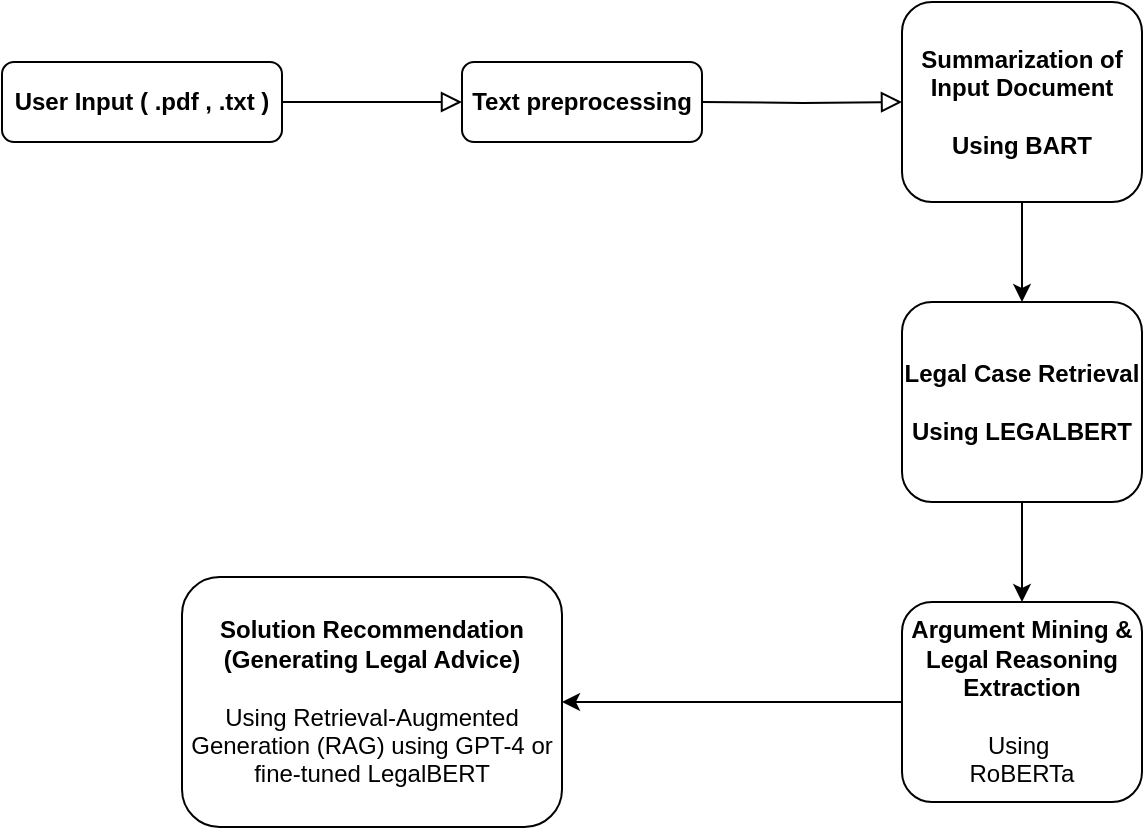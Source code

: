 <mxfile version="26.0.16">
  <diagram id="C5RBs43oDa-KdzZeNtuy" name="Page-1">
    <mxGraphModel dx="785" dy="449" grid="1" gridSize="10" guides="1" tooltips="1" connect="1" arrows="1" fold="1" page="1" pageScale="1" pageWidth="827" pageHeight="1169" math="0" shadow="0">
      <root>
        <mxCell id="WIyWlLk6GJQsqaUBKTNV-0" />
        <mxCell id="WIyWlLk6GJQsqaUBKTNV-1" parent="WIyWlLk6GJQsqaUBKTNV-0" />
        <mxCell id="WIyWlLk6GJQsqaUBKTNV-2" value="" style="rounded=0;html=1;jettySize=auto;orthogonalLoop=1;fontSize=11;endArrow=block;endFill=0;endSize=8;strokeWidth=1;shadow=0;labelBackgroundColor=none;edgeStyle=orthogonalEdgeStyle;entryX=0;entryY=0.5;entryDx=0;entryDy=0;" parent="WIyWlLk6GJQsqaUBKTNV-1" source="WIyWlLk6GJQsqaUBKTNV-3" target="WIyWlLk6GJQsqaUBKTNV-7" edge="1">
          <mxGeometry relative="1" as="geometry">
            <mxPoint x="220" y="170" as="targetPoint" />
          </mxGeometry>
        </mxCell>
        <mxCell id="WIyWlLk6GJQsqaUBKTNV-3" value="&lt;b&gt;User Input ( .pdf , .txt )&lt;/b&gt;" style="rounded=1;whiteSpace=wrap;html=1;fontSize=12;glass=0;strokeWidth=1;shadow=0;" parent="WIyWlLk6GJQsqaUBKTNV-1" vertex="1">
          <mxGeometry x="20" y="110" width="140" height="40" as="geometry" />
        </mxCell>
        <mxCell id="WIyWlLk6GJQsqaUBKTNV-7" value="&lt;b&gt;Text preprocessing &lt;/b&gt;" style="rounded=1;whiteSpace=wrap;html=1;fontSize=12;glass=0;strokeWidth=1;shadow=0;" parent="WIyWlLk6GJQsqaUBKTNV-1" vertex="1">
          <mxGeometry x="250" y="110" width="120" height="40" as="geometry" />
        </mxCell>
        <mxCell id="3ZDkNVYUbD9cLQH44O15-0" value="" style="rounded=0;html=1;jettySize=auto;orthogonalLoop=1;fontSize=11;endArrow=block;endFill=0;endSize=8;strokeWidth=1;shadow=0;labelBackgroundColor=none;edgeStyle=orthogonalEdgeStyle;entryX=0;entryY=0.5;entryDx=0;entryDy=0;" edge="1" parent="WIyWlLk6GJQsqaUBKTNV-1" target="3ZDkNVYUbD9cLQH44O15-1">
          <mxGeometry relative="1" as="geometry">
            <mxPoint x="370" y="130" as="sourcePoint" />
            <mxPoint x="430" y="170" as="targetPoint" />
          </mxGeometry>
        </mxCell>
        <mxCell id="3ZDkNVYUbD9cLQH44O15-6" value="" style="edgeStyle=orthogonalEdgeStyle;rounded=0;orthogonalLoop=1;jettySize=auto;html=1;entryX=0.5;entryY=0;entryDx=0;entryDy=0;" edge="1" parent="WIyWlLk6GJQsqaUBKTNV-1" source="3ZDkNVYUbD9cLQH44O15-1">
          <mxGeometry relative="1" as="geometry">
            <mxPoint x="530" y="230" as="targetPoint" />
          </mxGeometry>
        </mxCell>
        <mxCell id="3ZDkNVYUbD9cLQH44O15-1" value="&lt;div&gt;&lt;strong data-end=&quot;862&quot; data-start=&quot;823&quot;&gt;Summarization of Input Document&lt;br&gt;&lt;/strong&gt;&lt;/div&gt;&lt;div&gt;&lt;br&gt;&lt;/div&gt;&lt;div&gt;&lt;strong&gt;Using BART&lt;/strong&gt;&lt;strong data-end=&quot;862&quot; data-start=&quot;823&quot;&gt;&lt;/strong&gt;&lt;/div&gt;" style="rounded=1;whiteSpace=wrap;html=1;fontSize=12;glass=0;strokeWidth=1;shadow=0;" vertex="1" parent="WIyWlLk6GJQsqaUBKTNV-1">
          <mxGeometry x="470" y="80" width="120" height="100" as="geometry" />
        </mxCell>
        <mxCell id="3ZDkNVYUbD9cLQH44O15-8" value="" style="edgeStyle=orthogonalEdgeStyle;rounded=0;orthogonalLoop=1;jettySize=auto;html=1;exitX=0.5;exitY=1;exitDx=0;exitDy=0;" edge="1" parent="WIyWlLk6GJQsqaUBKTNV-1" source="3ZDkNVYUbD9cLQH44O15-11" target="3ZDkNVYUbD9cLQH44O15-7">
          <mxGeometry relative="1" as="geometry">
            <mxPoint x="530" y="270" as="sourcePoint" />
          </mxGeometry>
        </mxCell>
        <mxCell id="3ZDkNVYUbD9cLQH44O15-10" value="" style="edgeStyle=orthogonalEdgeStyle;rounded=0;orthogonalLoop=1;jettySize=auto;html=1;" edge="1" parent="WIyWlLk6GJQsqaUBKTNV-1" source="3ZDkNVYUbD9cLQH44O15-7" target="3ZDkNVYUbD9cLQH44O15-9">
          <mxGeometry relative="1" as="geometry" />
        </mxCell>
        <mxCell id="3ZDkNVYUbD9cLQH44O15-7" value="&lt;div&gt;&lt;strong data-end=&quot;1978&quot; data-start=&quot;1926&quot;&gt;Argument Mining &amp;amp; Legal Reasoning Extraction&lt;/strong&gt;&lt;/div&gt;&lt;div&gt;&lt;strong data-end=&quot;1978&quot; data-start=&quot;1926&quot;&gt;&lt;br&gt;&lt;/strong&gt;&lt;/div&gt;&lt;div&gt;Using&amp;nbsp;&lt;/div&gt;&lt;div&gt;RoBERTa&lt;/div&gt;" style="whiteSpace=wrap;html=1;rounded=1;glass=0;strokeWidth=1;shadow=0;" vertex="1" parent="WIyWlLk6GJQsqaUBKTNV-1">
          <mxGeometry x="470" y="380" width="120" height="100" as="geometry" />
        </mxCell>
        <mxCell id="3ZDkNVYUbD9cLQH44O15-9" value="&lt;div&gt;&lt;b&gt;Solution Recommendation (Generating Legal Advice)&lt;br&gt;&lt;/b&gt;&lt;/div&gt;&lt;div&gt;&lt;b&gt;&lt;br&gt;&lt;/b&gt;&lt;/div&gt;&lt;div&gt;Using Retrieval-Augmented Generation (RAG) using GPT-4 or fine-tuned LegalBERT&lt;/div&gt;" style="whiteSpace=wrap;html=1;rounded=1;glass=0;strokeWidth=1;shadow=0;" vertex="1" parent="WIyWlLk6GJQsqaUBKTNV-1">
          <mxGeometry x="110" y="367.5" width="190" height="125" as="geometry" />
        </mxCell>
        <mxCell id="3ZDkNVYUbD9cLQH44O15-11" value="&lt;div&gt;&lt;b&gt;Legal Case Retrieval&lt;span data-end=&quot;862&quot; data-start=&quot;823&quot;&gt;&lt;br&gt;&lt;/span&gt;&lt;/b&gt;&lt;/div&gt;&lt;div&gt;&lt;br&gt;&lt;/div&gt;&lt;div&gt;&lt;strong&gt;Using LEGALBERT&lt;/strong&gt;&lt;/div&gt;" style="rounded=1;whiteSpace=wrap;html=1;fontSize=12;glass=0;strokeWidth=1;shadow=0;" vertex="1" parent="WIyWlLk6GJQsqaUBKTNV-1">
          <mxGeometry x="470" y="230" width="120" height="100" as="geometry" />
        </mxCell>
      </root>
    </mxGraphModel>
  </diagram>
</mxfile>
